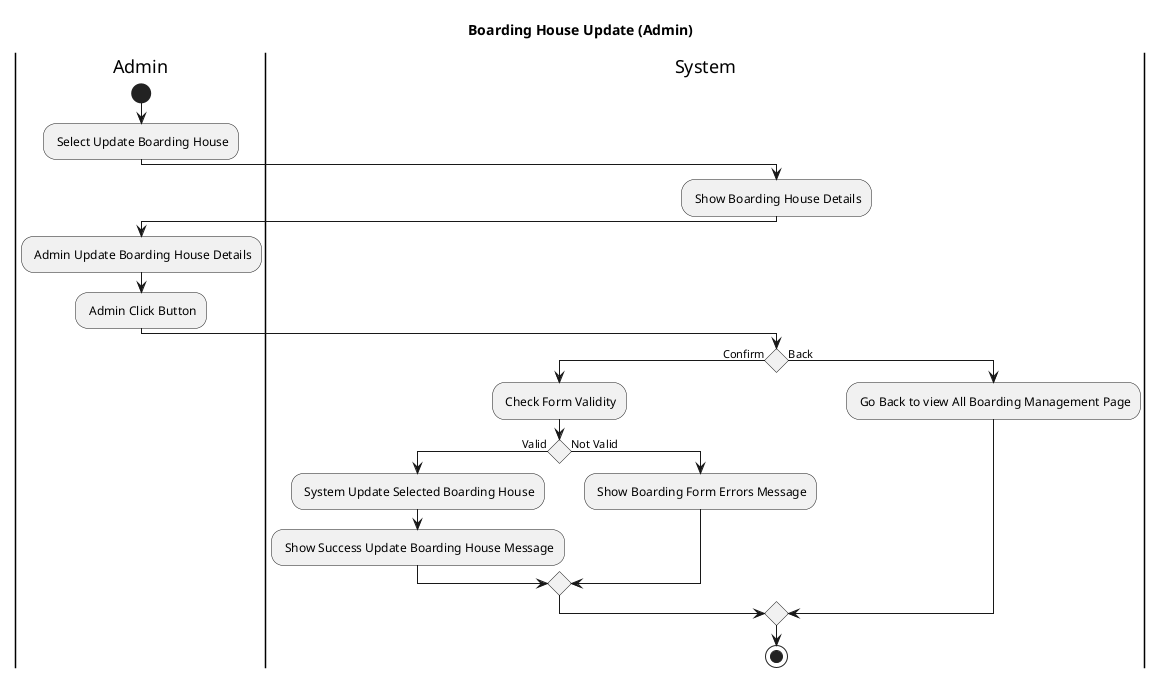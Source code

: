 @startuml
title Boarding House Update (Admin)

|Admin|
start
    : Select Update Boarding House;

|System|
    : Show Boarding House Details;

|Admin|
    : Admin Update Boarding House Details;
    : Admin Click Button;
|System|
If () then (Confirm)
    : Check Form Validity;
    if () is (Valid) then
        : System Update Selected Boarding House;
        : Show Success Update Boarding House Message;
    else (Not Valid)
        : Show Boarding Form Errors Message;
    endif
else (Back)
    : Go Back to view All Boarding Management Page;
endif
stop 
@enduml